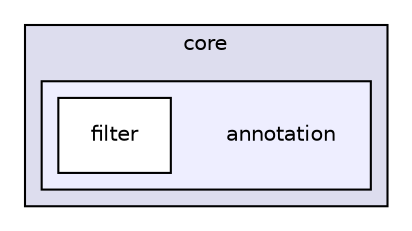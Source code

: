 digraph "java/umms/core/annotation" {
  compound=true
  node [ fontsize="10", fontname="Helvetica"];
  edge [ labelfontsize="10", labelfontname="Helvetica"];
  subgraph clusterdir_47922fae4b2d4f7c6f8e56f6907fad50 {
    graph [ bgcolor="#ddddee", pencolor="black", label="core" fontname="Helvetica", fontsize="10", URL="dir_47922fae4b2d4f7c6f8e56f6907fad50.html"]
  subgraph clusterdir_7f9c8a639ce9225e124ad15182dc5540 {
    graph [ bgcolor="#eeeeff", pencolor="black", label="" URL="dir_7f9c8a639ce9225e124ad15182dc5540.html"];
    dir_7f9c8a639ce9225e124ad15182dc5540 [shape=plaintext label="annotation"];
    dir_4c0f6d6449b1983a62220550dc69b82c [shape=box label="filter" color="black" fillcolor="white" style="filled" URL="dir_4c0f6d6449b1983a62220550dc69b82c.html"];
  }
  }
}
